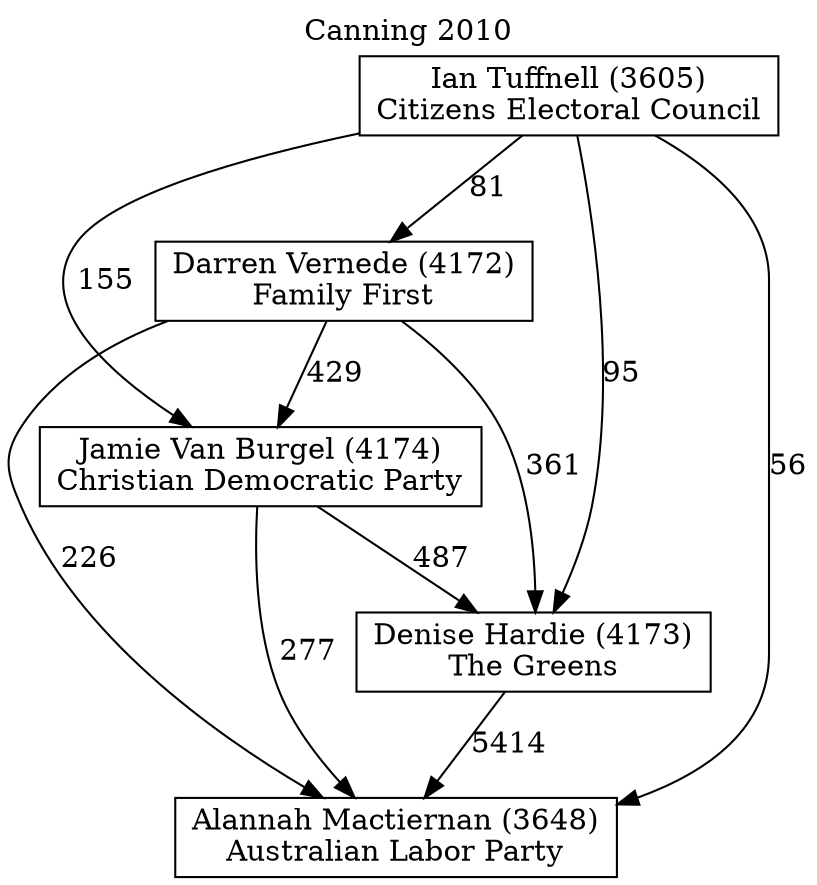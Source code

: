 // House preference flow
digraph "Alannah Mactiernan (3648)_Canning_2010" {
	graph [label="Canning 2010" labelloc=t mclimit=10]
	node [shape=box]
	"Alannah Mactiernan (3648)" [label="Alannah Mactiernan (3648)
Australian Labor Party"]
	"Denise Hardie (4173)" [label="Denise Hardie (4173)
The Greens"]
	"Jamie Van Burgel (4174)" [label="Jamie Van Burgel (4174)
Christian Democratic Party"]
	"Darren Vernede (4172)" [label="Darren Vernede (4172)
Family First"]
	"Ian Tuffnell (3605)" [label="Ian Tuffnell (3605)
Citizens Electoral Council"]
	"Denise Hardie (4173)" -> "Alannah Mactiernan (3648)" [label=5414]
	"Jamie Van Burgel (4174)" -> "Denise Hardie (4173)" [label=487]
	"Darren Vernede (4172)" -> "Jamie Van Burgel (4174)" [label=429]
	"Ian Tuffnell (3605)" -> "Darren Vernede (4172)" [label=81]
	"Jamie Van Burgel (4174)" -> "Alannah Mactiernan (3648)" [label=277]
	"Darren Vernede (4172)" -> "Alannah Mactiernan (3648)" [label=226]
	"Ian Tuffnell (3605)" -> "Alannah Mactiernan (3648)" [label=56]
	"Ian Tuffnell (3605)" -> "Jamie Van Burgel (4174)" [label=155]
	"Darren Vernede (4172)" -> "Denise Hardie (4173)" [label=361]
	"Ian Tuffnell (3605)" -> "Denise Hardie (4173)" [label=95]
}
